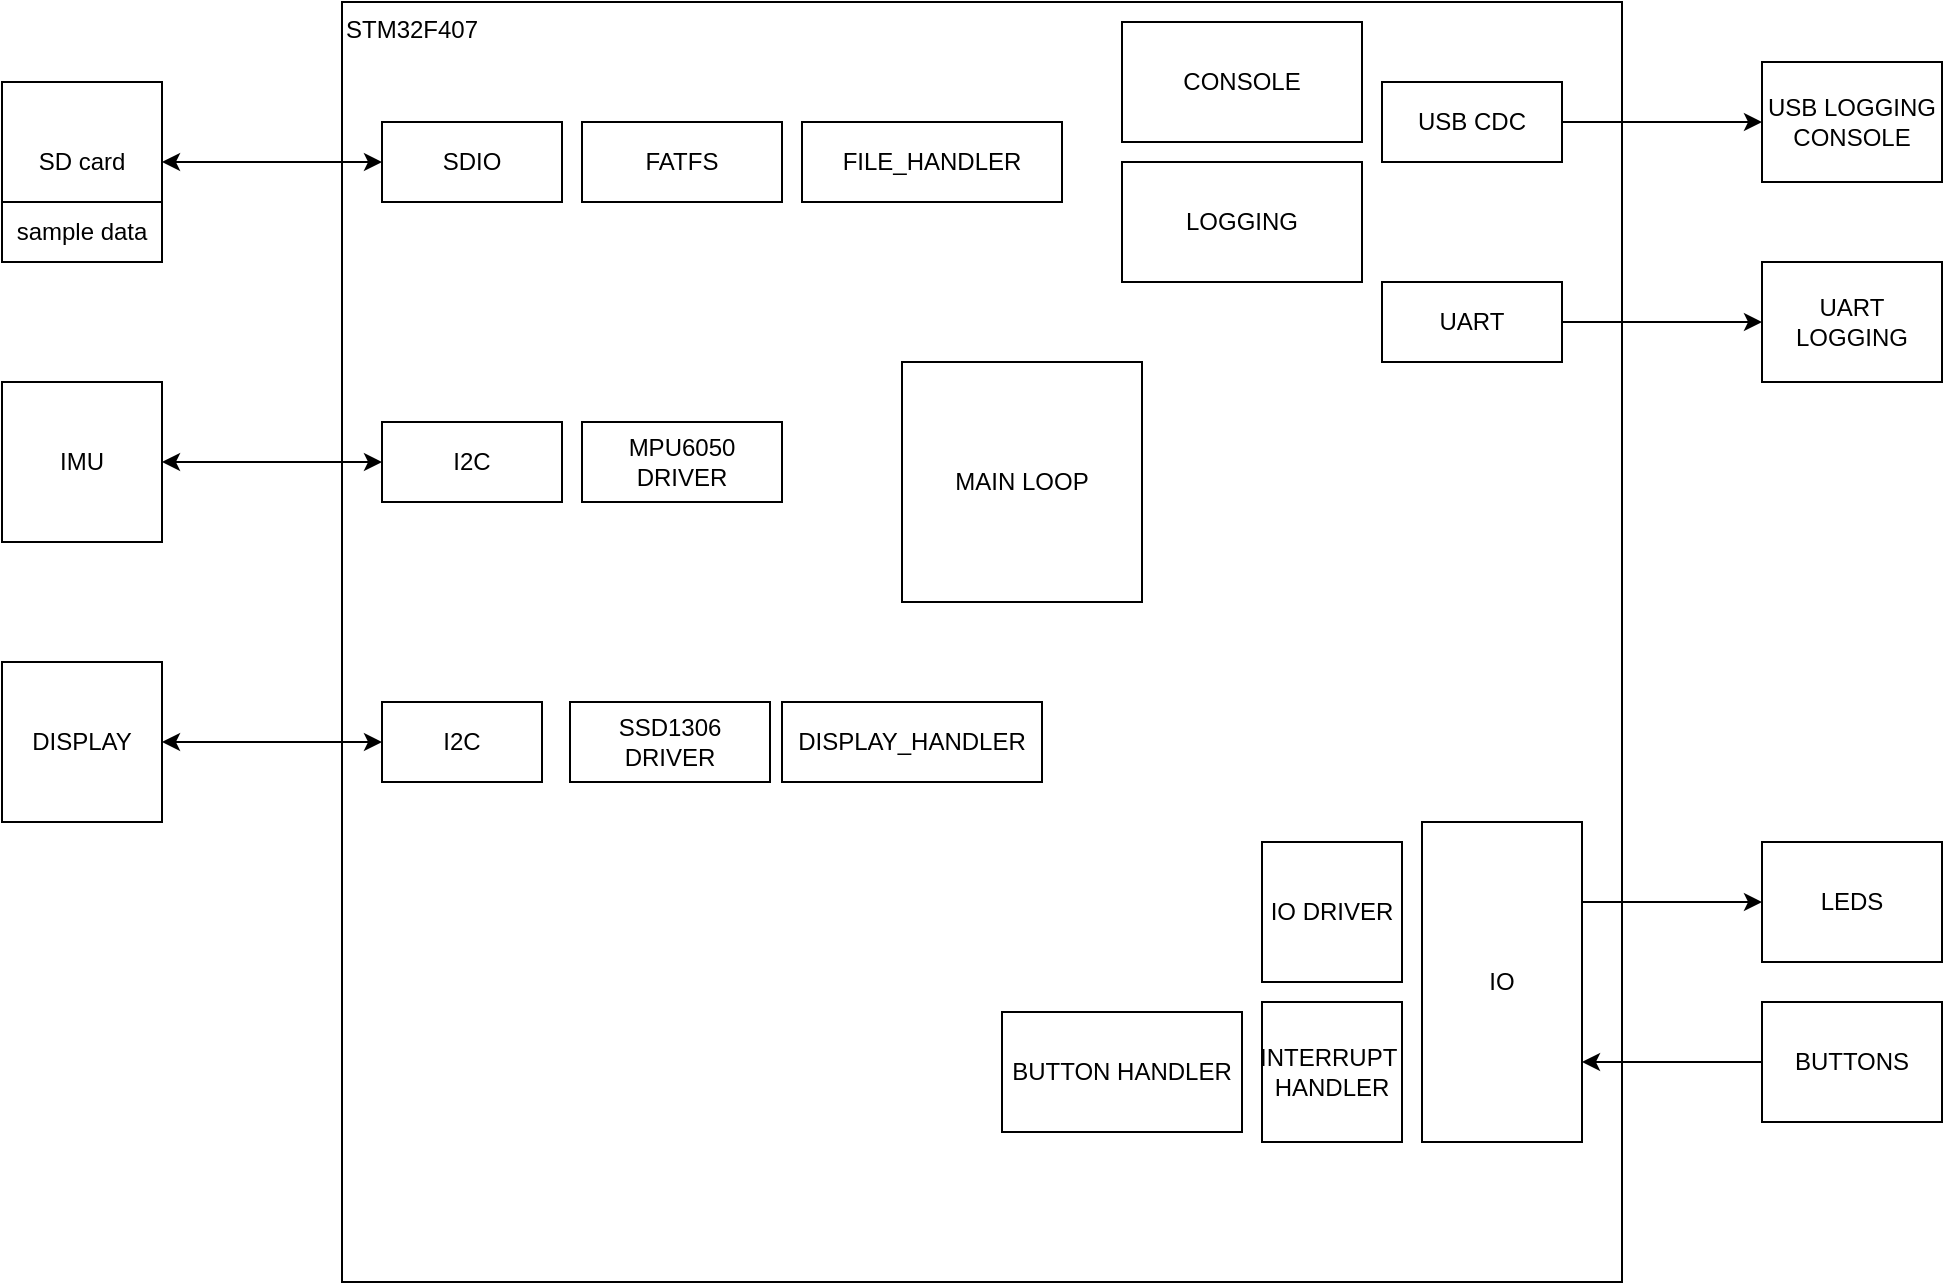 <mxfile version="22.1.17" type="device">
  <diagram name="Pagina-1" id="_XCNvDy_3eViLTRfLL9F">
    <mxGraphModel dx="1728" dy="922" grid="1" gridSize="10" guides="1" tooltips="1" connect="1" arrows="1" fold="1" page="1" pageScale="1" pageWidth="827" pageHeight="1169" math="0" shadow="0">
      <root>
        <mxCell id="0" />
        <mxCell id="1" parent="0" />
        <mxCell id="u5e5_SLm2BwDeto53vte-2" value="STM32F407" style="whiteSpace=wrap;html=1;aspect=fixed;align=left;verticalAlign=top;" vertex="1" parent="1">
          <mxGeometry x="200" y="150" width="640" height="640" as="geometry" />
        </mxCell>
        <mxCell id="u5e5_SLm2BwDeto53vte-3" value="SD card" style="whiteSpace=wrap;html=1;aspect=fixed;" vertex="1" parent="1">
          <mxGeometry x="30" y="190" width="80" height="80" as="geometry" />
        </mxCell>
        <mxCell id="u5e5_SLm2BwDeto53vte-4" value="sample data" style="rounded=0;whiteSpace=wrap;html=1;" vertex="1" parent="1">
          <mxGeometry x="30" y="250" width="80" height="30" as="geometry" />
        </mxCell>
        <mxCell id="u5e5_SLm2BwDeto53vte-5" value="" style="endArrow=classic;html=1;rounded=0;exitX=1;exitY=0.5;exitDx=0;exitDy=0;startArrow=classic;startFill=1;" edge="1" parent="1" source="u5e5_SLm2BwDeto53vte-3" target="u5e5_SLm2BwDeto53vte-7">
          <mxGeometry width="50" height="50" relative="1" as="geometry">
            <mxPoint x="390" y="590" as="sourcePoint" />
            <mxPoint x="440" y="540" as="targetPoint" />
          </mxGeometry>
        </mxCell>
        <mxCell id="u5e5_SLm2BwDeto53vte-11" value="" style="edgeStyle=orthogonalEdgeStyle;rounded=0;orthogonalLoop=1;jettySize=auto;html=1;startArrow=classic;startFill=1;" edge="1" parent="1" source="u5e5_SLm2BwDeto53vte-6" target="u5e5_SLm2BwDeto53vte-8">
          <mxGeometry relative="1" as="geometry" />
        </mxCell>
        <mxCell id="u5e5_SLm2BwDeto53vte-6" value="IMU" style="whiteSpace=wrap;html=1;aspect=fixed;" vertex="1" parent="1">
          <mxGeometry x="30" y="340" width="80" height="80" as="geometry" />
        </mxCell>
        <mxCell id="u5e5_SLm2BwDeto53vte-7" value="SDIO" style="rounded=0;whiteSpace=wrap;html=1;" vertex="1" parent="1">
          <mxGeometry x="220" y="210" width="90" height="40" as="geometry" />
        </mxCell>
        <mxCell id="u5e5_SLm2BwDeto53vte-8" value="I2C" style="rounded=0;whiteSpace=wrap;html=1;" vertex="1" parent="1">
          <mxGeometry x="220" y="360" width="90" height="40" as="geometry" />
        </mxCell>
        <mxCell id="u5e5_SLm2BwDeto53vte-9" value="I2C" style="rounded=0;whiteSpace=wrap;html=1;" vertex="1" parent="1">
          <mxGeometry x="220" y="500" width="80" height="40" as="geometry" />
        </mxCell>
        <mxCell id="u5e5_SLm2BwDeto53vte-13" style="edgeStyle=orthogonalEdgeStyle;rounded=0;orthogonalLoop=1;jettySize=auto;html=1;exitX=1;exitY=0.5;exitDx=0;exitDy=0;startArrow=classic;startFill=1;" edge="1" parent="1" source="u5e5_SLm2BwDeto53vte-10" target="u5e5_SLm2BwDeto53vte-9">
          <mxGeometry relative="1" as="geometry" />
        </mxCell>
        <mxCell id="u5e5_SLm2BwDeto53vte-10" value="DISPLAY" style="whiteSpace=wrap;html=1;aspect=fixed;" vertex="1" parent="1">
          <mxGeometry x="30" y="480" width="80" height="80" as="geometry" />
        </mxCell>
        <mxCell id="u5e5_SLm2BwDeto53vte-14" value="FATFS" style="rounded=0;whiteSpace=wrap;html=1;" vertex="1" parent="1">
          <mxGeometry x="320" y="210" width="100" height="40" as="geometry" />
        </mxCell>
        <mxCell id="u5e5_SLm2BwDeto53vte-15" value="SSD1306 DRIVER" style="rounded=0;whiteSpace=wrap;html=1;" vertex="1" parent="1">
          <mxGeometry x="314" y="500" width="100" height="40" as="geometry" />
        </mxCell>
        <mxCell id="u5e5_SLm2BwDeto53vte-16" value="FILE_HANDLER" style="rounded=0;whiteSpace=wrap;html=1;" vertex="1" parent="1">
          <mxGeometry x="430" y="210" width="130" height="40" as="geometry" />
        </mxCell>
        <mxCell id="u5e5_SLm2BwDeto53vte-17" value="MPU6050 DRIVER" style="rounded=0;whiteSpace=wrap;html=1;" vertex="1" parent="1">
          <mxGeometry x="320" y="360" width="100" height="40" as="geometry" />
        </mxCell>
        <mxCell id="u5e5_SLm2BwDeto53vte-19" value="DISPLAY_HANDLER" style="rounded=0;whiteSpace=wrap;html=1;" vertex="1" parent="1">
          <mxGeometry x="420" y="500" width="130" height="40" as="geometry" />
        </mxCell>
        <mxCell id="u5e5_SLm2BwDeto53vte-23" style="edgeStyle=orthogonalEdgeStyle;rounded=0;orthogonalLoop=1;jettySize=auto;html=1;exitX=1;exitY=0.25;exitDx=0;exitDy=0;" edge="1" parent="1" source="u5e5_SLm2BwDeto53vte-20" target="u5e5_SLm2BwDeto53vte-22">
          <mxGeometry relative="1" as="geometry" />
        </mxCell>
        <mxCell id="u5e5_SLm2BwDeto53vte-24" style="edgeStyle=orthogonalEdgeStyle;rounded=0;orthogonalLoop=1;jettySize=auto;html=1;exitX=1;exitY=0.75;exitDx=0;exitDy=0;entryX=0;entryY=0.5;entryDx=0;entryDy=0;startArrow=classic;startFill=1;endArrow=none;endFill=0;" edge="1" parent="1" source="u5e5_SLm2BwDeto53vte-20" target="u5e5_SLm2BwDeto53vte-21">
          <mxGeometry relative="1" as="geometry" />
        </mxCell>
        <mxCell id="u5e5_SLm2BwDeto53vte-20" value="IO" style="rounded=0;whiteSpace=wrap;html=1;" vertex="1" parent="1">
          <mxGeometry x="740" y="560" width="80" height="160" as="geometry" />
        </mxCell>
        <mxCell id="u5e5_SLm2BwDeto53vte-21" value="BUTTONS" style="rounded=0;whiteSpace=wrap;html=1;" vertex="1" parent="1">
          <mxGeometry x="910" y="650" width="90" height="60" as="geometry" />
        </mxCell>
        <mxCell id="u5e5_SLm2BwDeto53vte-22" value="LEDS" style="rounded=0;whiteSpace=wrap;html=1;" vertex="1" parent="1">
          <mxGeometry x="910" y="570" width="90" height="60" as="geometry" />
        </mxCell>
        <mxCell id="u5e5_SLm2BwDeto53vte-25" value="INTERRUPT&amp;nbsp; HANDLER" style="whiteSpace=wrap;html=1;aspect=fixed;" vertex="1" parent="1">
          <mxGeometry x="660" y="650" width="70" height="70" as="geometry" />
        </mxCell>
        <mxCell id="u5e5_SLm2BwDeto53vte-27" value="IO DRIVER" style="whiteSpace=wrap;html=1;aspect=fixed;" vertex="1" parent="1">
          <mxGeometry x="660" y="570" width="70" height="70" as="geometry" />
        </mxCell>
        <mxCell id="u5e5_SLm2BwDeto53vte-28" value="BUTTON HANDLER" style="rounded=0;whiteSpace=wrap;html=1;" vertex="1" parent="1">
          <mxGeometry x="530" y="655" width="120" height="60" as="geometry" />
        </mxCell>
        <mxCell id="u5e5_SLm2BwDeto53vte-30" value="USB LOGGING CONSOLE" style="rounded=0;whiteSpace=wrap;html=1;" vertex="1" parent="1">
          <mxGeometry x="910" y="180" width="90" height="60" as="geometry" />
        </mxCell>
        <mxCell id="u5e5_SLm2BwDeto53vte-31" value="UART LOGGING" style="rounded=0;whiteSpace=wrap;html=1;" vertex="1" parent="1">
          <mxGeometry x="910" y="280" width="90" height="60" as="geometry" />
        </mxCell>
        <mxCell id="u5e5_SLm2BwDeto53vte-35" style="edgeStyle=orthogonalEdgeStyle;rounded=0;orthogonalLoop=1;jettySize=auto;html=1;exitX=1;exitY=0.5;exitDx=0;exitDy=0;" edge="1" parent="1" source="u5e5_SLm2BwDeto53vte-32" target="u5e5_SLm2BwDeto53vte-31">
          <mxGeometry relative="1" as="geometry" />
        </mxCell>
        <mxCell id="u5e5_SLm2BwDeto53vte-32" value="UART" style="rounded=0;whiteSpace=wrap;html=1;" vertex="1" parent="1">
          <mxGeometry x="720" y="290" width="90" height="40" as="geometry" />
        </mxCell>
        <mxCell id="u5e5_SLm2BwDeto53vte-36" style="edgeStyle=orthogonalEdgeStyle;rounded=0;orthogonalLoop=1;jettySize=auto;html=1;exitX=1;exitY=0.5;exitDx=0;exitDy=0;entryX=0;entryY=0.5;entryDx=0;entryDy=0;" edge="1" parent="1" source="u5e5_SLm2BwDeto53vte-34" target="u5e5_SLm2BwDeto53vte-30">
          <mxGeometry relative="1" as="geometry" />
        </mxCell>
        <mxCell id="u5e5_SLm2BwDeto53vte-34" value="USB CDC" style="rounded=0;whiteSpace=wrap;html=1;" vertex="1" parent="1">
          <mxGeometry x="720" y="190" width="90" height="40" as="geometry" />
        </mxCell>
        <mxCell id="u5e5_SLm2BwDeto53vte-37" value="LOGGING" style="rounded=0;whiteSpace=wrap;html=1;" vertex="1" parent="1">
          <mxGeometry x="590" y="230" width="120" height="60" as="geometry" />
        </mxCell>
        <mxCell id="u5e5_SLm2BwDeto53vte-38" value="CONSOLE" style="rounded=0;whiteSpace=wrap;html=1;" vertex="1" parent="1">
          <mxGeometry x="590" y="160" width="120" height="60" as="geometry" />
        </mxCell>
        <mxCell id="u5e5_SLm2BwDeto53vte-39" value="MAIN LOOP" style="whiteSpace=wrap;html=1;aspect=fixed;" vertex="1" parent="1">
          <mxGeometry x="480" y="330" width="120" height="120" as="geometry" />
        </mxCell>
      </root>
    </mxGraphModel>
  </diagram>
</mxfile>

